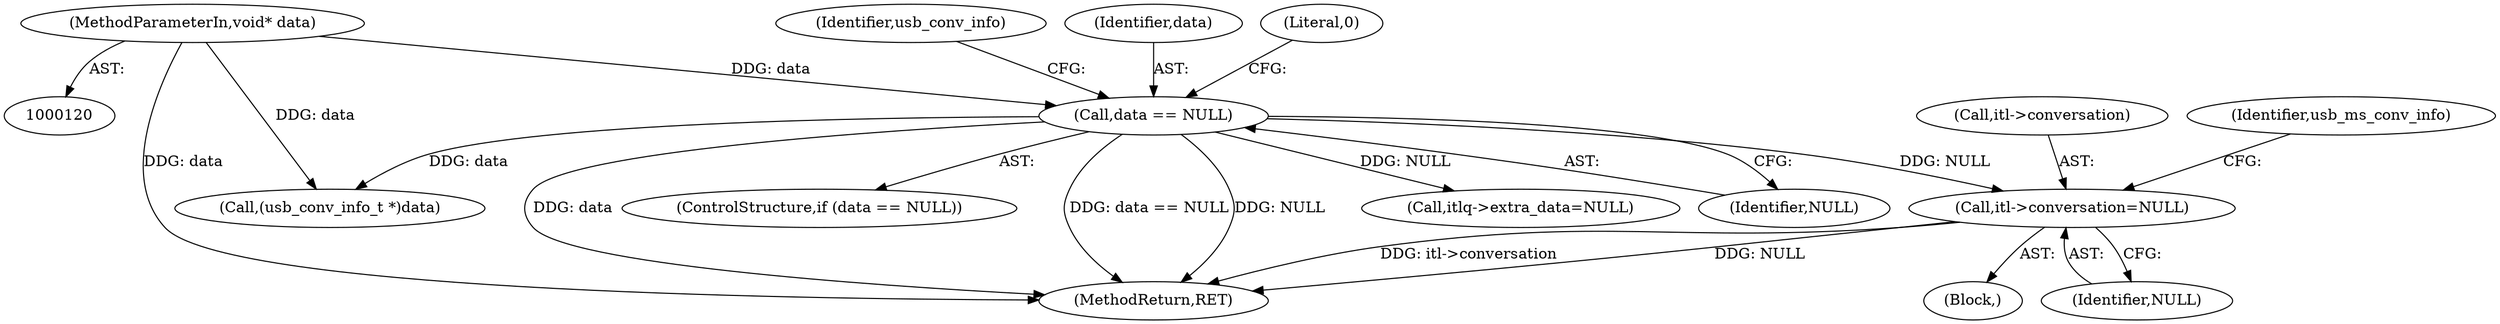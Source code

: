 digraph "0_wireshark_2cb5985bf47bdc8bea78d28483ed224abdd33dc6_1@pointer" {
"1000353" [label="(Call,itl->conversation=NULL)"];
"1000142" [label="(Call,data == NULL)"];
"1000124" [label="(MethodParameterIn,void* data)"];
"1000124" [label="(MethodParameterIn,void* data)"];
"1000353" [label="(Call,itl->conversation=NULL)"];
"1000458" [label="(Call,itlq->extra_data=NULL)"];
"1000354" [label="(Call,itl->conversation)"];
"1000360" [label="(Identifier,usb_ms_conv_info)"];
"1000142" [label="(Call,data == NULL)"];
"1000144" [label="(Identifier,NULL)"];
"1000149" [label="(Call,(usb_conv_info_t *)data)"];
"1000342" [label="(Block,)"];
"1000357" [label="(Identifier,NULL)"];
"1000143" [label="(Identifier,data)"];
"1000141" [label="(ControlStructure,if (data == NULL))"];
"1000146" [label="(Literal,0)"];
"1000148" [label="(Identifier,usb_conv_info)"];
"1000692" [label="(MethodReturn,RET)"];
"1000353" -> "1000342"  [label="AST: "];
"1000353" -> "1000357"  [label="CFG: "];
"1000354" -> "1000353"  [label="AST: "];
"1000357" -> "1000353"  [label="AST: "];
"1000360" -> "1000353"  [label="CFG: "];
"1000353" -> "1000692"  [label="DDG: NULL"];
"1000353" -> "1000692"  [label="DDG: itl->conversation"];
"1000142" -> "1000353"  [label="DDG: NULL"];
"1000142" -> "1000141"  [label="AST: "];
"1000142" -> "1000144"  [label="CFG: "];
"1000143" -> "1000142"  [label="AST: "];
"1000144" -> "1000142"  [label="AST: "];
"1000146" -> "1000142"  [label="CFG: "];
"1000148" -> "1000142"  [label="CFG: "];
"1000142" -> "1000692"  [label="DDG: data == NULL"];
"1000142" -> "1000692"  [label="DDG: NULL"];
"1000142" -> "1000692"  [label="DDG: data"];
"1000124" -> "1000142"  [label="DDG: data"];
"1000142" -> "1000149"  [label="DDG: data"];
"1000142" -> "1000458"  [label="DDG: NULL"];
"1000124" -> "1000120"  [label="AST: "];
"1000124" -> "1000692"  [label="DDG: data"];
"1000124" -> "1000149"  [label="DDG: data"];
}
